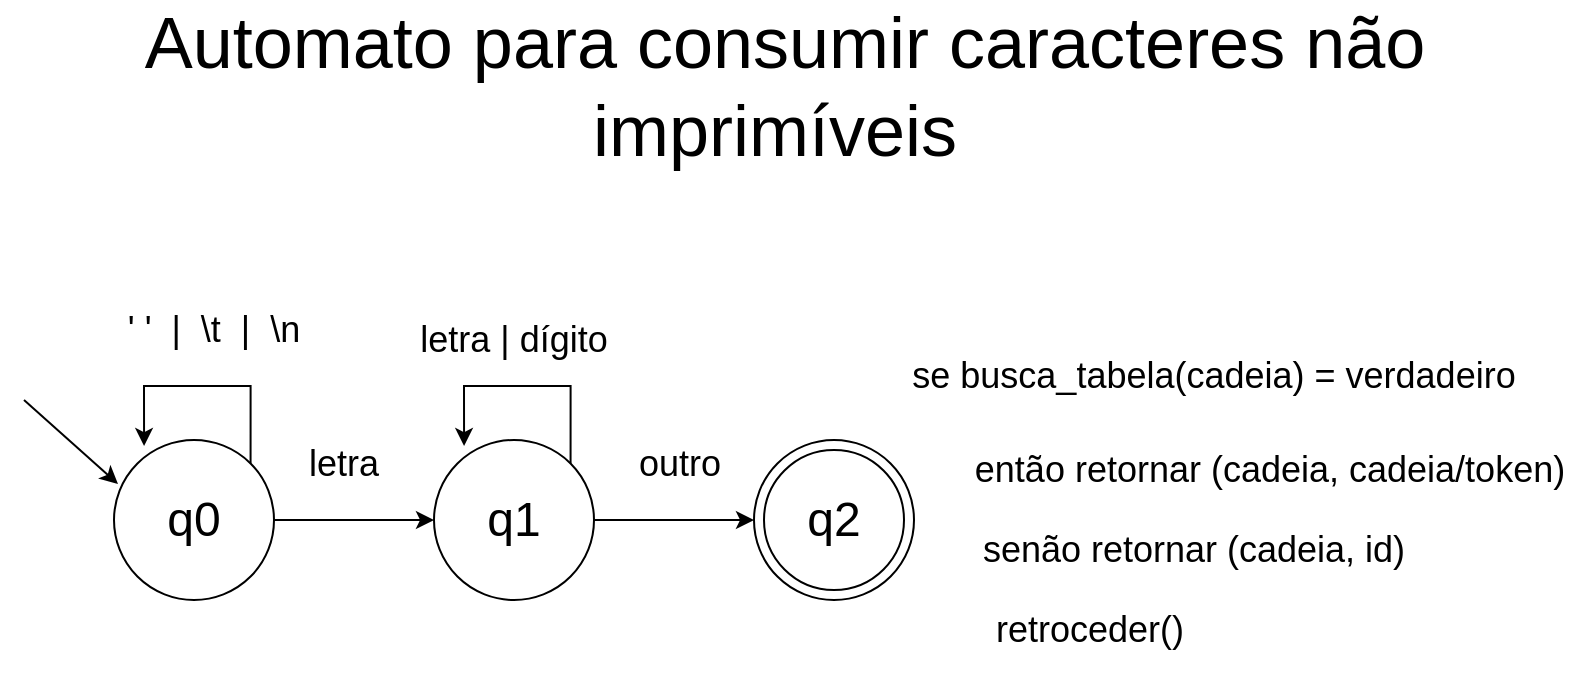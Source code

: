 <mxfile version="18.0.6" type="device"><diagram id="k-xO20qY_OcDulJQbsgA" name="Página-1"><mxGraphModel dx="1063" dy="1383" grid="1" gridSize="10" guides="1" tooltips="1" connect="1" arrows="1" fold="1" page="1" pageScale="1" pageWidth="827" pageHeight="1169" math="0" shadow="0"><root><mxCell id="0"/><mxCell id="1" parent="0"/><mxCell id="ZyzuRHxb8MrdV4X4LxsM-8" value="" style="edgeStyle=orthogonalEdgeStyle;rounded=0;orthogonalLoop=1;jettySize=auto;html=1;" parent="1" source="ZyzuRHxb8MrdV4X4LxsM-6" target="ZyzuRHxb8MrdV4X4LxsM-7" edge="1"><mxGeometry relative="1" as="geometry"/></mxCell><mxCell id="V8giba73p_BAsKusl7Ys-1" style="edgeStyle=orthogonalEdgeStyle;rounded=0;orthogonalLoop=1;jettySize=auto;html=1;exitX=1;exitY=0;exitDx=0;exitDy=0;entryX=0.188;entryY=0.038;entryDx=0;entryDy=0;entryPerimeter=0;" edge="1" parent="1" source="ZyzuRHxb8MrdV4X4LxsM-6" target="ZyzuRHxb8MrdV4X4LxsM-6"><mxGeometry relative="1" as="geometry"><mxPoint x="82" y="265" as="targetPoint"/><Array as="points"><mxPoint x="135" y="255"/><mxPoint x="82" y="255"/></Array></mxGeometry></mxCell><mxCell id="ZyzuRHxb8MrdV4X4LxsM-6" value="" style="ellipse;whiteSpace=wrap;html=1;aspect=fixed;" parent="1" vertex="1"><mxGeometry x="67" y="282" width="80" height="80" as="geometry"/></mxCell><mxCell id="ZyzuRHxb8MrdV4X4LxsM-16" value="" style="edgeStyle=orthogonalEdgeStyle;rounded=0;orthogonalLoop=1;jettySize=auto;html=1;fontSize=24;" parent="1" source="ZyzuRHxb8MrdV4X4LxsM-7" target="ZyzuRHxb8MrdV4X4LxsM-15" edge="1"><mxGeometry relative="1" as="geometry"/></mxCell><mxCell id="V8giba73p_BAsKusl7Ys-3" style="edgeStyle=orthogonalEdgeStyle;rounded=0;orthogonalLoop=1;jettySize=auto;html=1;exitX=1;exitY=0;exitDx=0;exitDy=0;entryX=0.188;entryY=0.038;entryDx=0;entryDy=0;entryPerimeter=0;" edge="1" parent="1" source="ZyzuRHxb8MrdV4X4LxsM-7" target="ZyzuRHxb8MrdV4X4LxsM-7"><mxGeometry relative="1" as="geometry"><mxPoint x="242" y="265" as="targetPoint"/><Array as="points"><mxPoint x="295" y="255"/><mxPoint x="242" y="255"/></Array></mxGeometry></mxCell><mxCell id="ZyzuRHxb8MrdV4X4LxsM-7" value="" style="ellipse;whiteSpace=wrap;html=1;aspect=fixed;" parent="1" vertex="1"><mxGeometry x="227" y="282" width="80" height="80" as="geometry"/></mxCell><mxCell id="ZyzuRHxb8MrdV4X4LxsM-10" value="" style="endArrow=classic;html=1;rounded=0;entryX=0.025;entryY=0.275;entryDx=0;entryDy=0;entryPerimeter=0;" parent="1" target="ZyzuRHxb8MrdV4X4LxsM-6" edge="1"><mxGeometry width="50" height="50" relative="1" as="geometry"><mxPoint x="22" y="262" as="sourcePoint"/><mxPoint x="137" y="292" as="targetPoint"/></mxGeometry></mxCell><mxCell id="ZyzuRHxb8MrdV4X4LxsM-12" value="&lt;font style=&quot;font-size: 24px;&quot;&gt;q0&lt;/font&gt;" style="text;html=1;strokeColor=none;fillColor=none;align=center;verticalAlign=middle;whiteSpace=wrap;rounded=0;" parent="1" vertex="1"><mxGeometry x="77" y="307" width="60" height="30" as="geometry"/></mxCell><mxCell id="ZyzuRHxb8MrdV4X4LxsM-15" value="" style="ellipse;whiteSpace=wrap;html=1;aspect=fixed;" parent="1" vertex="1"><mxGeometry x="387" y="282" width="80" height="80" as="geometry"/></mxCell><mxCell id="ZyzuRHxb8MrdV4X4LxsM-13" value="&lt;font style=&quot;font-size: 24px;&quot;&gt;q1&lt;/font&gt;" style="text;html=1;strokeColor=none;fillColor=none;align=center;verticalAlign=middle;whiteSpace=wrap;rounded=0;" parent="1" vertex="1"><mxGeometry x="237" y="307" width="60" height="30" as="geometry"/></mxCell><mxCell id="ZyzuRHxb8MrdV4X4LxsM-27" value="&lt;font style=&quot;font-size: 18px;&quot;&gt;outro&lt;/font&gt;" style="text;html=1;strokeColor=none;fillColor=none;align=center;verticalAlign=middle;whiteSpace=wrap;rounded=0;fontSize=24;" parent="1" vertex="1"><mxGeometry x="319.5" y="257" width="60" height="70" as="geometry"/></mxCell><mxCell id="ZyzuRHxb8MrdV4X4LxsM-9" value="" style="ellipse;whiteSpace=wrap;html=1;aspect=fixed;" parent="1" vertex="1"><mxGeometry x="392" y="287" width="70" height="70" as="geometry"/></mxCell><mxCell id="ZyzuRHxb8MrdV4X4LxsM-34" value="&lt;font style=&quot;font-size: 18px;&quot;&gt;letra&lt;/font&gt;" style="text;html=1;strokeColor=none;fillColor=none;align=center;verticalAlign=middle;whiteSpace=wrap;rounded=0;fontSize=24;" parent="1" vertex="1"><mxGeometry x="152" y="277" width="60" height="30" as="geometry"/></mxCell><mxCell id="ZyzuRHxb8MrdV4X4LxsM-24" value="&lt;font style=&quot;font-size: 24px;&quot;&gt;q2&lt;/font&gt;" style="text;html=1;strokeColor=none;fillColor=none;align=center;verticalAlign=middle;whiteSpace=wrap;rounded=0;" parent="1" vertex="1"><mxGeometry x="397" y="307" width="60" height="30" as="geometry"/></mxCell><mxCell id="ZyzuRHxb8MrdV4X4LxsM-36" value="&lt;span style=&quot;font-size: 18px;&quot;&gt;se busca_tabela(cadeia) = verdadeiro&lt;/span&gt;" style="text;html=1;strokeColor=none;fillColor=none;align=center;verticalAlign=middle;whiteSpace=wrap;rounded=0;fontSize=24;" parent="1" vertex="1"><mxGeometry x="457" y="223" width="320" height="50" as="geometry"/></mxCell><mxCell id="cR7s-xp0T8hH0WgQLpEf-49" value="&lt;font style=&quot;font-size: 36px;&quot;&gt;Automato para consumir caracteres não imprimíveis&amp;nbsp;&lt;/font&gt;" style="text;html=1;strokeColor=none;fillColor=none;align=center;verticalAlign=middle;whiteSpace=wrap;rounded=0;" parent="1" vertex="1"><mxGeometry x="10" y="90" width="785" height="30" as="geometry"/></mxCell><mxCell id="V8giba73p_BAsKusl7Ys-2" value="&lt;font style=&quot;font-size: 18px;&quot;&gt;' '&amp;nbsp; |&amp;nbsp; \t&amp;nbsp; |&amp;nbsp; \n&lt;/font&gt;" style="text;html=1;strokeColor=none;fillColor=none;align=center;verticalAlign=middle;whiteSpace=wrap;rounded=0;fontSize=24;" vertex="1" parent="1"><mxGeometry x="72" y="210" width="90" height="30" as="geometry"/></mxCell><mxCell id="V8giba73p_BAsKusl7Ys-4" value="&lt;font style=&quot;font-size: 18px;&quot;&gt;letra | dígito&lt;/font&gt;" style="text;html=1;strokeColor=none;fillColor=none;align=center;verticalAlign=middle;whiteSpace=wrap;rounded=0;fontSize=24;" vertex="1" parent="1"><mxGeometry x="212" y="215" width="110" height="30" as="geometry"/></mxCell><mxCell id="V8giba73p_BAsKusl7Ys-5" value="&lt;span style=&quot;font-size: 18px;&quot;&gt;então retornar (cadeia, cadeia/token)&lt;/span&gt;" style="text;html=1;strokeColor=none;fillColor=none;align=center;verticalAlign=middle;whiteSpace=wrap;rounded=0;fontSize=24;" vertex="1" parent="1"><mxGeometry x="495" y="270" width="300" height="50" as="geometry"/></mxCell><mxCell id="V8giba73p_BAsKusl7Ys-6" value="&lt;span style=&quot;font-size: 18px;&quot;&gt;senão retornar (cadeia, id)&lt;/span&gt;" style="text;html=1;strokeColor=none;fillColor=none;align=center;verticalAlign=middle;whiteSpace=wrap;rounded=0;fontSize=24;" vertex="1" parent="1"><mxGeometry x="457" y="310" width="300" height="50" as="geometry"/></mxCell><mxCell id="V8giba73p_BAsKusl7Ys-7" value="&lt;span style=&quot;font-size: 18px;&quot;&gt;retroceder()&lt;/span&gt;" style="text;html=1;strokeColor=none;fillColor=none;align=center;verticalAlign=middle;whiteSpace=wrap;rounded=0;fontSize=24;" vertex="1" parent="1"><mxGeometry x="490" y="350" width="130" height="50" as="geometry"/></mxCell></root></mxGraphModel></diagram></mxfile>